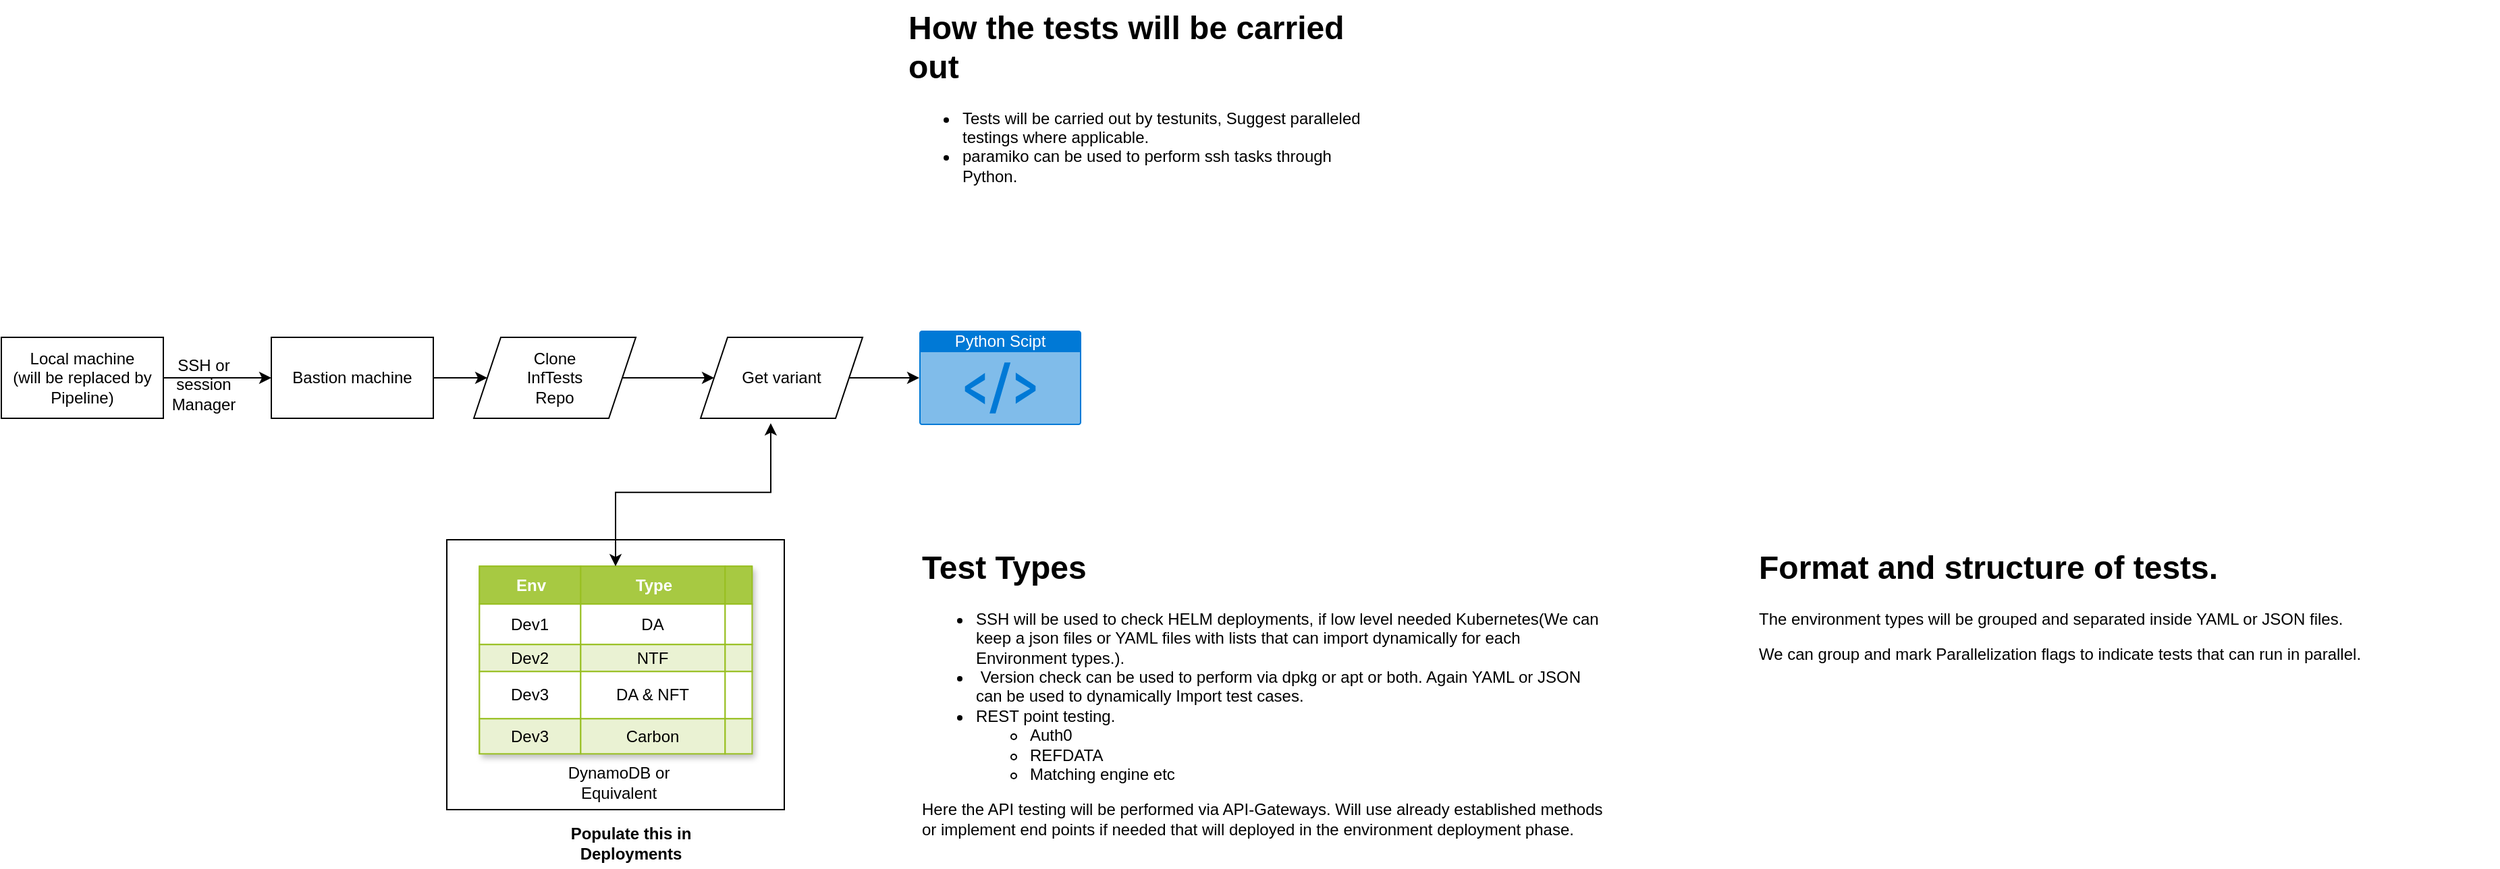 <mxfile version="24.4.13" type="github">
  <diagram name="Page-1" id="2TM85c8_Qq76-kRjKyv6">
    <mxGraphModel dx="1434" dy="822" grid="1" gridSize="10" guides="1" tooltips="1" connect="1" arrows="1" fold="1" page="1" pageScale="1" pageWidth="850" pageHeight="1100" math="0" shadow="0">
      <root>
        <mxCell id="0" />
        <mxCell id="1" parent="0" />
        <mxCell id="_5YC0JwSENfSZaEadbhv-30" value="" style="rounded=0;whiteSpace=wrap;html=1;" parent="1" vertex="1">
          <mxGeometry x="400" y="660" width="250" height="200" as="geometry" />
        </mxCell>
        <mxCell id="_5YC0JwSENfSZaEadbhv-41" style="edgeStyle=orthogonalEdgeStyle;rounded=0;orthogonalLoop=1;jettySize=auto;html=1;exitX=1;exitY=0.5;exitDx=0;exitDy=0;" parent="1" source="DpHqxrWUrxOZAoraLufI-1" target="_5YC0JwSENfSZaEadbhv-40" edge="1">
          <mxGeometry relative="1" as="geometry" />
        </mxCell>
        <mxCell id="DpHqxrWUrxOZAoraLufI-1" value="Local machine&lt;br&gt;(will be replaced by&lt;br&gt;Pipeline)" style="rounded=0;whiteSpace=wrap;html=1;" parent="1" vertex="1">
          <mxGeometry x="70" y="510" width="120" height="60" as="geometry" />
        </mxCell>
        <mxCell id="_5YC0JwSENfSZaEadbhv-3" value="SSH or session Manager" style="text;html=1;align=center;verticalAlign=middle;whiteSpace=wrap;rounded=0;" parent="1" vertex="1">
          <mxGeometry x="190" y="530" width="60" height="30" as="geometry" />
        </mxCell>
        <mxCell id="_5YC0JwSENfSZaEadbhv-8" value="Assets" style="childLayout=tableLayout;recursiveResize=0;strokeColor=#98bf21;fillColor=#A7C942;shadow=1;" parent="1" vertex="1">
          <mxGeometry x="424.194" y="679.663" width="201.613" height="138.667" as="geometry" />
        </mxCell>
        <mxCell id="_5YC0JwSENfSZaEadbhv-9" style="shape=tableRow;horizontal=0;startSize=0;swimlaneHead=0;swimlaneBody=0;top=0;left=0;bottom=0;right=0;dropTarget=0;collapsible=0;recursiveResize=0;expand=0;fontStyle=0;strokeColor=inherit;fillColor=#ffffff;" parent="_5YC0JwSENfSZaEadbhv-8" vertex="1">
          <mxGeometry width="201.613" height="28" as="geometry" />
        </mxCell>
        <mxCell id="_5YC0JwSENfSZaEadbhv-10" value="Env" style="connectable=0;recursiveResize=0;strokeColor=inherit;fillColor=#A7C942;align=center;fontStyle=1;fontColor=#FFFFFF;html=1;" parent="_5YC0JwSENfSZaEadbhv-9" vertex="1">
          <mxGeometry width="75" height="28" as="geometry">
            <mxRectangle width="75" height="28" as="alternateBounds" />
          </mxGeometry>
        </mxCell>
        <mxCell id="_5YC0JwSENfSZaEadbhv-11" value="Type" style="connectable=0;recursiveResize=0;strokeColor=inherit;fillColor=#A7C942;align=center;fontStyle=1;fontColor=#FFFFFF;html=1;" parent="_5YC0JwSENfSZaEadbhv-9" vertex="1">
          <mxGeometry x="75" width="107" height="28" as="geometry">
            <mxRectangle width="107" height="28" as="alternateBounds" />
          </mxGeometry>
        </mxCell>
        <mxCell id="_5YC0JwSENfSZaEadbhv-12" value="" style="connectable=0;recursiveResize=0;strokeColor=inherit;fillColor=#A7C942;align=center;fontStyle=1;fontColor=#FFFFFF;html=1;" parent="_5YC0JwSENfSZaEadbhv-9" vertex="1">
          <mxGeometry x="182" width="20" height="28" as="geometry">
            <mxRectangle width="20" height="28" as="alternateBounds" />
          </mxGeometry>
        </mxCell>
        <mxCell id="_5YC0JwSENfSZaEadbhv-13" value="" style="shape=tableRow;horizontal=0;startSize=0;swimlaneHead=0;swimlaneBody=0;top=0;left=0;bottom=0;right=0;dropTarget=0;collapsible=0;recursiveResize=0;expand=0;fontStyle=0;strokeColor=inherit;fillColor=#ffffff;" parent="_5YC0JwSENfSZaEadbhv-8" vertex="1">
          <mxGeometry y="28" width="201.613" height="30" as="geometry" />
        </mxCell>
        <mxCell id="_5YC0JwSENfSZaEadbhv-14" value="Dev1" style="connectable=0;recursiveResize=0;strokeColor=inherit;fillColor=inherit;align=center;whiteSpace=wrap;html=1;" parent="_5YC0JwSENfSZaEadbhv-13" vertex="1">
          <mxGeometry width="75" height="30" as="geometry">
            <mxRectangle width="75" height="30" as="alternateBounds" />
          </mxGeometry>
        </mxCell>
        <mxCell id="_5YC0JwSENfSZaEadbhv-15" value="DA" style="connectable=0;recursiveResize=0;strokeColor=inherit;fillColor=inherit;align=center;whiteSpace=wrap;html=1;" parent="_5YC0JwSENfSZaEadbhv-13" vertex="1">
          <mxGeometry x="75" width="107" height="30" as="geometry">
            <mxRectangle width="107" height="30" as="alternateBounds" />
          </mxGeometry>
        </mxCell>
        <mxCell id="_5YC0JwSENfSZaEadbhv-16" value="" style="connectable=0;recursiveResize=0;strokeColor=inherit;fillColor=inherit;align=center;whiteSpace=wrap;html=1;" parent="_5YC0JwSENfSZaEadbhv-13" vertex="1">
          <mxGeometry x="182" width="20" height="30" as="geometry">
            <mxRectangle width="20" height="30" as="alternateBounds" />
          </mxGeometry>
        </mxCell>
        <mxCell id="_5YC0JwSENfSZaEadbhv-17" value="" style="shape=tableRow;horizontal=0;startSize=0;swimlaneHead=0;swimlaneBody=0;top=0;left=0;bottom=0;right=0;dropTarget=0;collapsible=0;recursiveResize=0;expand=0;fontStyle=1;strokeColor=inherit;fillColor=#EAF2D3;" parent="_5YC0JwSENfSZaEadbhv-8" vertex="1">
          <mxGeometry y="58" width="201.613" height="20" as="geometry" />
        </mxCell>
        <mxCell id="_5YC0JwSENfSZaEadbhv-18" value="Dev2" style="connectable=0;recursiveResize=0;strokeColor=inherit;fillColor=inherit;whiteSpace=wrap;html=1;" parent="_5YC0JwSENfSZaEadbhv-17" vertex="1">
          <mxGeometry width="75" height="20" as="geometry">
            <mxRectangle width="75" height="20" as="alternateBounds" />
          </mxGeometry>
        </mxCell>
        <mxCell id="_5YC0JwSENfSZaEadbhv-19" value="NTF" style="connectable=0;recursiveResize=0;strokeColor=inherit;fillColor=inherit;whiteSpace=wrap;html=1;" parent="_5YC0JwSENfSZaEadbhv-17" vertex="1">
          <mxGeometry x="75" width="107" height="20" as="geometry">
            <mxRectangle width="107" height="20" as="alternateBounds" />
          </mxGeometry>
        </mxCell>
        <mxCell id="_5YC0JwSENfSZaEadbhv-20" value="" style="connectable=0;recursiveResize=0;strokeColor=inherit;fillColor=inherit;whiteSpace=wrap;html=1;" parent="_5YC0JwSENfSZaEadbhv-17" vertex="1">
          <mxGeometry x="182" width="20" height="20" as="geometry">
            <mxRectangle width="20" height="20" as="alternateBounds" />
          </mxGeometry>
        </mxCell>
        <mxCell id="_5YC0JwSENfSZaEadbhv-21" value="" style="shape=tableRow;horizontal=0;startSize=0;swimlaneHead=0;swimlaneBody=0;top=0;left=0;bottom=0;right=0;dropTarget=0;collapsible=0;recursiveResize=0;expand=0;fontStyle=0;strokeColor=inherit;fillColor=#ffffff;" parent="_5YC0JwSENfSZaEadbhv-8" vertex="1">
          <mxGeometry y="78" width="201.613" height="35" as="geometry" />
        </mxCell>
        <mxCell id="_5YC0JwSENfSZaEadbhv-22" value="Dev3" style="connectable=0;recursiveResize=0;strokeColor=inherit;fillColor=inherit;fontStyle=0;align=center;whiteSpace=wrap;html=1;" parent="_5YC0JwSENfSZaEadbhv-21" vertex="1">
          <mxGeometry width="75" height="35" as="geometry">
            <mxRectangle width="75" height="35" as="alternateBounds" />
          </mxGeometry>
        </mxCell>
        <mxCell id="_5YC0JwSENfSZaEadbhv-23" value="DA &amp;amp; NFT" style="connectable=0;recursiveResize=0;strokeColor=inherit;fillColor=inherit;fontStyle=0;align=center;whiteSpace=wrap;html=1;" parent="_5YC0JwSENfSZaEadbhv-21" vertex="1">
          <mxGeometry x="75" width="107" height="35" as="geometry">
            <mxRectangle width="107" height="35" as="alternateBounds" />
          </mxGeometry>
        </mxCell>
        <mxCell id="_5YC0JwSENfSZaEadbhv-24" value="" style="connectable=0;recursiveResize=0;strokeColor=inherit;fillColor=inherit;fontStyle=0;align=center;whiteSpace=wrap;html=1;" parent="_5YC0JwSENfSZaEadbhv-21" vertex="1">
          <mxGeometry x="182" width="20" height="35" as="geometry">
            <mxRectangle width="20" height="35" as="alternateBounds" />
          </mxGeometry>
        </mxCell>
        <mxCell id="_5YC0JwSENfSZaEadbhv-25" value="" style="shape=tableRow;horizontal=0;startSize=0;swimlaneHead=0;swimlaneBody=0;top=0;left=0;bottom=0;right=0;dropTarget=0;collapsible=0;recursiveResize=0;expand=0;fontStyle=1;strokeColor=inherit;fillColor=#EAF2D3;" parent="_5YC0JwSENfSZaEadbhv-8" vertex="1">
          <mxGeometry y="113" width="201.613" height="26" as="geometry" />
        </mxCell>
        <mxCell id="_5YC0JwSENfSZaEadbhv-26" value="Dev3" style="connectable=0;recursiveResize=0;strokeColor=inherit;fillColor=inherit;whiteSpace=wrap;html=1;" parent="_5YC0JwSENfSZaEadbhv-25" vertex="1">
          <mxGeometry width="75" height="26" as="geometry">
            <mxRectangle width="75" height="26" as="alternateBounds" />
          </mxGeometry>
        </mxCell>
        <mxCell id="_5YC0JwSENfSZaEadbhv-27" value="Carbon" style="connectable=0;recursiveResize=0;strokeColor=inherit;fillColor=inherit;whiteSpace=wrap;html=1;" parent="_5YC0JwSENfSZaEadbhv-25" vertex="1">
          <mxGeometry x="75" width="107" height="26" as="geometry">
            <mxRectangle width="107" height="26" as="alternateBounds" />
          </mxGeometry>
        </mxCell>
        <mxCell id="_5YC0JwSENfSZaEadbhv-28" value="" style="connectable=0;recursiveResize=0;strokeColor=inherit;fillColor=inherit;whiteSpace=wrap;html=1;" parent="_5YC0JwSENfSZaEadbhv-25" vertex="1">
          <mxGeometry x="182" width="20" height="26" as="geometry">
            <mxRectangle width="20" height="26" as="alternateBounds" />
          </mxGeometry>
        </mxCell>
        <mxCell id="_5YC0JwSENfSZaEadbhv-29" value="DynamoDB or &lt;br&gt;&lt;div data-ved=&quot;2ahUKEwig3sXvzcKGAxUhm68BHSmMCagQlfQBegQISxAL&quot; tabindex=&quot;0&quot; role=&quot;button&quot; data-uti=&quot;1&quot; aria-label=&quot;Listen&quot; data-use-default-audio-speed=&quot;false&quot; data-tts-string=&quot;&quot; data-tts-client-name=&quot;&quot; data-language-code=&quot;&quot; data-audio-play-tts=&quot;false&quot; data-animation-enabled=&quot;true&quot; class=&quot;fAwxxf D5gqpe&quot;&gt;  &lt;div class=&quot;brWULd Bheyob&quot;&gt;  &lt;div class=&quot;g1baVc aqCVJb&quot;&gt; &lt;div class=&quot;KnZOyc URgIvb&quot;&gt;&lt;/div&gt; &lt;div class=&quot;pkt1Wd fjnQw vjtNRe&quot;&gt;&lt;/div&gt; &lt;div class=&quot;pkt1Wd nIW5Sd gfMd5c&quot;&gt;&lt;/div&gt; &lt;div class=&quot;pkt1Wd byDyWd N8ZFrc&quot;&gt;&lt;/div&gt;  &lt;/div&gt; &lt;/div&gt; &lt;/div&gt;&lt;div class=&quot;kVF6d&quot;&gt;&lt;div style=&quot;margin-bottom:0;line-height:normal&quot; class=&quot;MiCl6d&quot;&gt;&lt;div class=&quot;RES9jf xWMiCc JgzqYd&quot;&gt;&lt;span data-dobid=&quot;hdw&quot;&gt;Equivalent&lt;/span&gt;&lt;/div&gt;&lt;/div&gt;&lt;/div&gt;" style="text;html=1;align=center;verticalAlign=middle;resizable=0;points=[];autosize=1;strokeColor=none;fillColor=none;" parent="1" vertex="1">
          <mxGeometry x="477.0" y="820.003" width="100" height="40" as="geometry" />
        </mxCell>
        <mxCell id="_5YC0JwSENfSZaEadbhv-34" value="Populate this in Deployments" style="text;html=1;align=center;verticalAlign=middle;whiteSpace=wrap;rounded=0;fontStyle=1" parent="1" vertex="1">
          <mxGeometry x="470" y="870" width="133" height="30" as="geometry" />
        </mxCell>
        <mxCell id="_5YC0JwSENfSZaEadbhv-43" style="edgeStyle=orthogonalEdgeStyle;rounded=0;orthogonalLoop=1;jettySize=auto;html=1;" parent="1" source="_5YC0JwSENfSZaEadbhv-40" target="_5YC0JwSENfSZaEadbhv-42" edge="1">
          <mxGeometry relative="1" as="geometry" />
        </mxCell>
        <mxCell id="_5YC0JwSENfSZaEadbhv-40" value="Bastion machine" style="rounded=0;whiteSpace=wrap;html=1;" parent="1" vertex="1">
          <mxGeometry x="270" y="510" width="120" height="60" as="geometry" />
        </mxCell>
        <mxCell id="_5YC0JwSENfSZaEadbhv-46" style="edgeStyle=orthogonalEdgeStyle;rounded=0;orthogonalLoop=1;jettySize=auto;html=1;" parent="1" source="_5YC0JwSENfSZaEadbhv-42" target="_5YC0JwSENfSZaEadbhv-45" edge="1">
          <mxGeometry relative="1" as="geometry" />
        </mxCell>
        <mxCell id="_5YC0JwSENfSZaEadbhv-42" value="Clone&lt;br&gt;InfTests&lt;br&gt;Repo" style="shape=parallelogram;perimeter=parallelogramPerimeter;whiteSpace=wrap;html=1;fixedSize=1;" parent="1" vertex="1">
          <mxGeometry x="420" y="510" width="120" height="60" as="geometry" />
        </mxCell>
        <mxCell id="_5YC0JwSENfSZaEadbhv-47" value="" style="group" parent="1" vertex="1" connectable="0">
          <mxGeometry x="588" y="510" width="120" height="60" as="geometry" />
        </mxCell>
        <mxCell id="_5YC0JwSENfSZaEadbhv-45" value="Get variant " style="shape=parallelogram;perimeter=parallelogramPerimeter;whiteSpace=wrap;html=1;fixedSize=1;" parent="_5YC0JwSENfSZaEadbhv-47" vertex="1">
          <mxGeometry width="120" height="60" as="geometry" />
        </mxCell>
        <mxCell id="_5YC0JwSENfSZaEadbhv-48" style="edgeStyle=orthogonalEdgeStyle;rounded=0;orthogonalLoop=1;jettySize=auto;html=1;entryX=0.433;entryY=1.061;entryDx=0;entryDy=0;entryPerimeter=0;startArrow=classic;startFill=1;" parent="1" source="_5YC0JwSENfSZaEadbhv-9" target="_5YC0JwSENfSZaEadbhv-45" edge="1">
          <mxGeometry relative="1" as="geometry" />
        </mxCell>
        <mxCell id="Ui7EuLQBcDs2-2dc4qGi-1" value="Python Scipt" style="html=1;whiteSpace=wrap;strokeColor=none;fillColor=#0079D6;labelPosition=center;verticalLabelPosition=middle;verticalAlign=top;align=center;fontSize=12;outlineConnect=0;spacingTop=-6;fontColor=#FFFFFF;sketch=0;shape=mxgraph.sitemap.script;" parent="1" vertex="1">
          <mxGeometry x="750" y="505" width="120" height="70" as="geometry" />
        </mxCell>
        <mxCell id="Ui7EuLQBcDs2-2dc4qGi-2" style="edgeStyle=orthogonalEdgeStyle;rounded=0;orthogonalLoop=1;jettySize=auto;html=1;" parent="1" source="_5YC0JwSENfSZaEadbhv-45" target="Ui7EuLQBcDs2-2dc4qGi-1" edge="1">
          <mxGeometry relative="1" as="geometry" />
        </mxCell>
        <mxCell id="t4J5OjTFXAHHgCRAhGgP-1" value="&lt;h1 style=&quot;margin-top: 0px;&quot;&gt;How the tests will be carried out&lt;br&gt;&lt;/h1&gt;&lt;ul&gt;&lt;li&gt;Tests will be carried out by testunits, Suggest paralleled testings where applicable.&lt;br&gt;&lt;/li&gt;&lt;li&gt;paramiko can be used to perform ssh tasks through Python.&lt;br&gt;&lt;/li&gt;&lt;/ul&gt;" style="text;html=1;whiteSpace=wrap;overflow=hidden;rounded=0;" vertex="1" parent="1">
          <mxGeometry x="740" y="260" width="340" height="190" as="geometry" />
        </mxCell>
        <mxCell id="t4J5OjTFXAHHgCRAhGgP-2" value="&lt;h1 style=&quot;margin-top: 0px;&quot;&gt;Test Types&lt;br&gt;&lt;/h1&gt;&lt;ul&gt;&lt;li&gt;SSH will be used to check HELM deployments, if low level needed Kubernetes(We can keep a json files or YAML files with lists that can import dynamically for each Environment types.).&lt;/li&gt;&lt;li&gt;&amp;nbsp;Version check can be used to perform via dpkg or apt or both. Again YAML or JSON can be used to dynamically Import test cases.&lt;/li&gt;&lt;li&gt;REST point testing.&lt;/li&gt;&lt;ul&gt;&lt;li&gt;Auth0&lt;br&gt;&lt;/li&gt;&lt;li&gt;REFDATA&lt;/li&gt;&lt;li&gt;Matching engine etc&lt;/li&gt;&lt;/ul&gt;&lt;/ul&gt;&lt;div&gt;Here the API testing will be performed via API-Gateways. Will use already established methods or implement end points if needed that will deployed in the environment deployment phase. &lt;br&gt;&lt;/div&gt;&lt;div&gt;&lt;br&gt;&lt;/div&gt;" style="text;html=1;whiteSpace=wrap;overflow=hidden;rounded=0;" vertex="1" parent="1">
          <mxGeometry x="750" y="660" width="510" height="240" as="geometry" />
        </mxCell>
        <mxCell id="t4J5OjTFXAHHgCRAhGgP-3" value="&lt;h1 style=&quot;margin-top: 0px;&quot;&gt;Format and structure of tests.&lt;br&gt;&lt;/h1&gt;&lt;p&gt;The environment types will be grouped and separated inside YAML or JSON files.&lt;/p&gt;&lt;p&gt;We can group and mark Parallelization flags to indicate tests that can run in parallel. &amp;nbsp; &lt;br&gt;&lt;/p&gt;" style="text;html=1;whiteSpace=wrap;overflow=hidden;rounded=0;" vertex="1" parent="1">
          <mxGeometry x="1370" y="660" width="550" height="180" as="geometry" />
        </mxCell>
      </root>
    </mxGraphModel>
  </diagram>
</mxfile>
